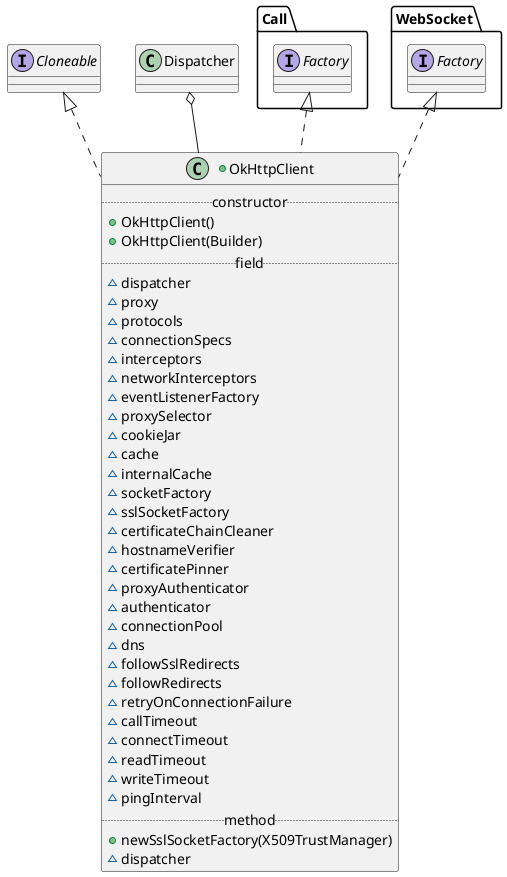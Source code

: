 @startuml
'https://plantuml.com/class-diagram

interface Cloneable
interface Call.Factory
interface WebSocket.Factory

Dispatcher 	o-- OkHttpClient

class Dispatcher{

}

+class OkHttpClient implements Cloneable,Call.Factory,WebSocket.Factory {
 .. constructor ..
  + OkHttpClient()
  + OkHttpClient(Builder)
 .. field ..
  ~ dispatcher
  ~ proxy
  ~ protocols
  ~ connectionSpecs
  ~ interceptors
  ~ networkInterceptors
  ~ eventListenerFactory
  ~ proxySelector
  ~ cookieJar
  ~ cache
  ~ internalCache
  ~ socketFactory
  ~ sslSocketFactory
  ~ certificateChainCleaner
  ~ hostnameVerifier
  ~ certificatePinner
  ~ proxyAuthenticator
  ~ authenticator
  ~ connectionPool
  ~ dns
  ~ followSslRedirects
  ~ followRedirects
  ~ retryOnConnectionFailure
  ~ callTimeout
  ~ connectTimeout
  ~ readTimeout
  ~ writeTimeout
  ~ pingInterval
 .. method ..
  + newSslSocketFactory(X509TrustManager)
  ~ dispatcher
}



@enduml